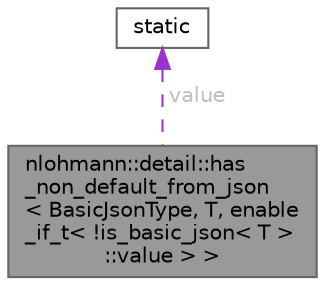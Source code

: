 digraph "nlohmann::detail::has_non_default_from_json&lt; BasicJsonType, T, enable_if_t&lt; !is_basic_json&lt; T &gt;::value &gt; &gt;"
{
 // LATEX_PDF_SIZE
  bgcolor="transparent";
  edge [fontname=Helvetica,fontsize=10,labelfontname=Helvetica,labelfontsize=10];
  node [fontname=Helvetica,fontsize=10,shape=box,height=0.2,width=0.4];
  Node1 [id="Node000001",label="nlohmann::detail::has\l_non_default_from_json\l\< BasicJsonType, T, enable\l_if_t\< !is_basic_json\< T \>\l::value \> \>",height=0.2,width=0.4,color="gray40", fillcolor="grey60", style="filled", fontcolor="black",tooltip=" "];
  Node2 -> Node1 [id="edge1_Node000001_Node000002",dir="back",color="darkorchid3",style="dashed",tooltip=" ",label=" value",fontcolor="grey" ];
  Node2 [id="Node000002",label="static",height=0.2,width=0.4,color="gray40", fillcolor="white", style="filled",tooltip=" "];
}
